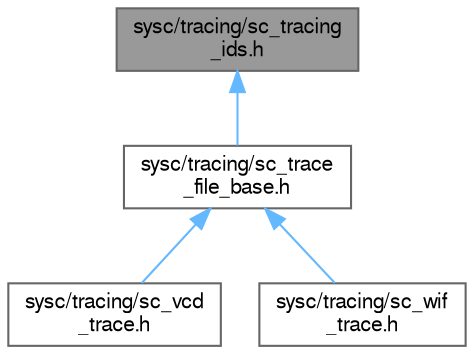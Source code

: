 digraph "sysc/tracing/sc_tracing_ids.h"
{
 // LATEX_PDF_SIZE
  bgcolor="transparent";
  edge [fontname=FreeSans,fontsize=10,labelfontname=FreeSans,labelfontsize=10];
  node [fontname=FreeSans,fontsize=10,shape=box,height=0.2,width=0.4];
  Node1 [id="Node000001",label="sysc/tracing/sc_tracing\l_ids.h",height=0.2,width=0.4,color="gray40", fillcolor="grey60", style="filled", fontcolor="black",tooltip=" "];
  Node1 -> Node2 [id="edge1_Node000001_Node000002",dir="back",color="steelblue1",style="solid",tooltip=" "];
  Node2 [id="Node000002",label="sysc/tracing/sc_trace\l_file_base.h",height=0.2,width=0.4,color="grey40", fillcolor="white", style="filled",URL="$a00020.html",tooltip=" "];
  Node2 -> Node3 [id="edge2_Node000002_Node000003",dir="back",color="steelblue1",style="solid",tooltip=" "];
  Node3 [id="Node000003",label="sysc/tracing/sc_vcd\l_trace.h",height=0.2,width=0.4,color="grey40", fillcolor="white", style="filled",URL="$a00011.html",tooltip=" "];
  Node2 -> Node4 [id="edge3_Node000002_Node000004",dir="back",color="steelblue1",style="solid",tooltip=" "];
  Node4 [id="Node000004",label="sysc/tracing/sc_wif\l_trace.h",height=0.2,width=0.4,color="grey40", fillcolor="white", style="filled",URL="$a00014.html",tooltip=" "];
}
